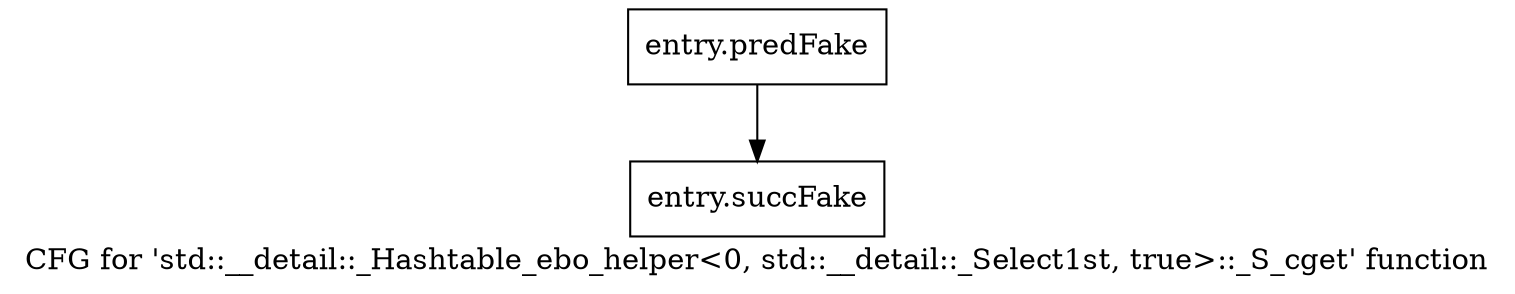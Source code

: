 digraph "CFG for 'std::__detail::_Hashtable_ebo_helper\<0, std::__detail::_Select1st, true\>::_S_cget' function" {
	label="CFG for 'std::__detail::_Hashtable_ebo_helper\<0, std::__detail::_Select1st, true\>::_S_cget' function";

	Node0x4959ac0 [shape=record,filename="",linenumber="",label="{entry.predFake}"];
	Node0x4959ac0 -> Node0x4a9dd30[ callList="" memoryops="" filename="/tools/Xilinx/Vitis_HLS/2022.1/tps/lnx64/gcc-8.3.0/lib/gcc/x86_64-pc-linux-gnu/8.3.0/../../../../include/c++/8.3.0/bits/hashtable_policy.h" execusionnum="2053"];
	Node0x4a9dd30 [shape=record,filename="/tools/Xilinx/Vitis_HLS/2022.1/tps/lnx64/gcc-8.3.0/lib/gcc/x86_64-pc-linux-gnu/8.3.0/../../../../include/c++/8.3.0/bits/hashtable_policy.h",linenumber="1115",label="{entry.succFake}"];
}
